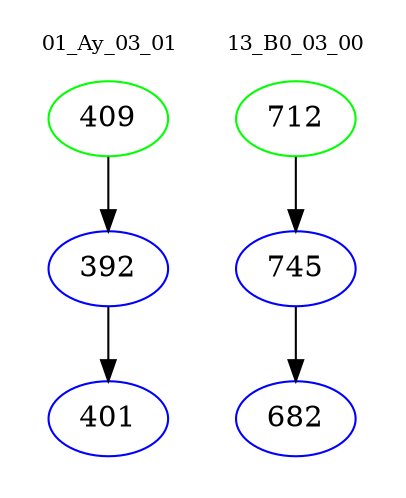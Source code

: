 digraph{
subgraph cluster_0 {
color = white
label = "01_Ay_03_01";
fontsize=10;
T0_409 [label="409", color="green"]
T0_409 -> T0_392 [color="black"]
T0_392 [label="392", color="blue"]
T0_392 -> T0_401 [color="black"]
T0_401 [label="401", color="blue"]
}
subgraph cluster_1 {
color = white
label = "13_B0_03_00";
fontsize=10;
T1_712 [label="712", color="green"]
T1_712 -> T1_745 [color="black"]
T1_745 [label="745", color="blue"]
T1_745 -> T1_682 [color="black"]
T1_682 [label="682", color="blue"]
}
}
